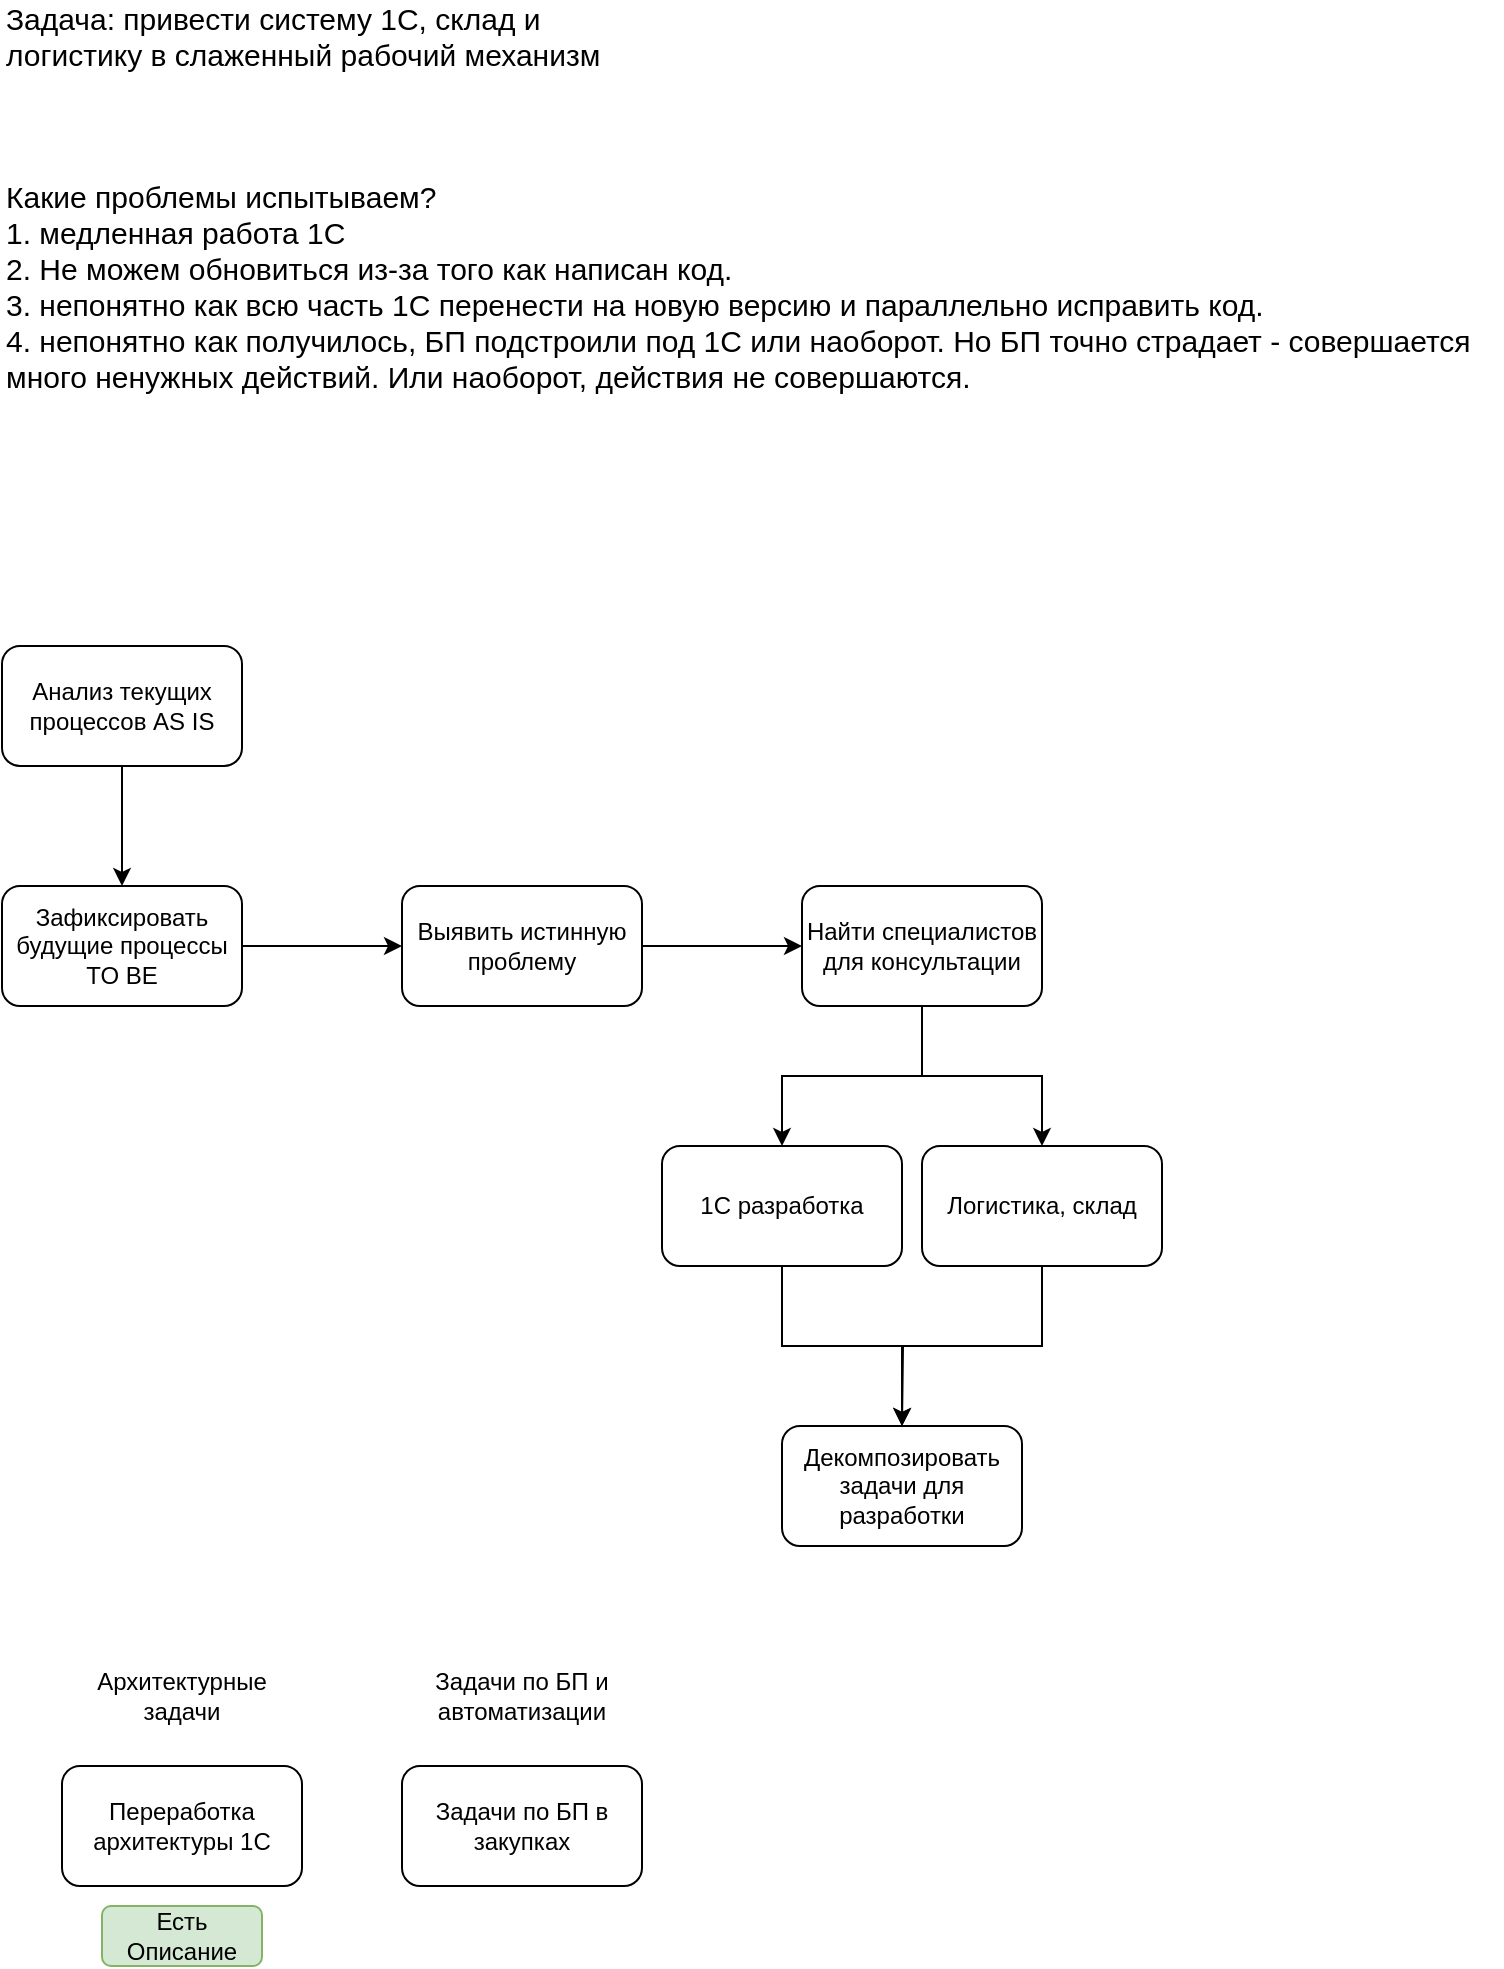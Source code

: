 <mxfile version="24.7.16">
  <diagram name="Страница — 1" id="-1IM5cx0t6x9WSvbNLhL">
    <mxGraphModel dx="1687" dy="976" grid="1" gridSize="10" guides="1" tooltips="1" connect="1" arrows="1" fold="1" page="1" pageScale="1" pageWidth="827" pageHeight="1169" math="0" shadow="0">
      <root>
        <mxCell id="0" />
        <mxCell id="1" parent="0" />
        <mxCell id="OoqZ8IV61jZ-zZDGYfF--1" value="Задача: привести систему 1С, склад и логистику в слаженный рабочий механизм" style="text;html=1;align=left;verticalAlign=middle;whiteSpace=wrap;rounded=0;fontSize=15;" vertex="1" parent="1">
          <mxGeometry x="50" y="40" width="330" height="30" as="geometry" />
        </mxCell>
        <mxCell id="OoqZ8IV61jZ-zZDGYfF--4" value="" style="edgeStyle=orthogonalEdgeStyle;rounded=0;orthogonalLoop=1;jettySize=auto;html=1;" edge="1" parent="1" source="OoqZ8IV61jZ-zZDGYfF--2" target="OoqZ8IV61jZ-zZDGYfF--3">
          <mxGeometry relative="1" as="geometry" />
        </mxCell>
        <mxCell id="OoqZ8IV61jZ-zZDGYfF--2" value="Анализ текущих процессов AS IS" style="rounded=1;whiteSpace=wrap;html=1;" vertex="1" parent="1">
          <mxGeometry x="50" y="360" width="120" height="60" as="geometry" />
        </mxCell>
        <mxCell id="OoqZ8IV61jZ-zZDGYfF--6" value="" style="edgeStyle=orthogonalEdgeStyle;rounded=0;orthogonalLoop=1;jettySize=auto;html=1;" edge="1" parent="1" source="OoqZ8IV61jZ-zZDGYfF--3" target="OoqZ8IV61jZ-zZDGYfF--5">
          <mxGeometry relative="1" as="geometry" />
        </mxCell>
        <mxCell id="OoqZ8IV61jZ-zZDGYfF--3" value="Зафиксировать будущие процессы TO BE" style="rounded=1;whiteSpace=wrap;html=1;" vertex="1" parent="1">
          <mxGeometry x="50" y="480" width="120" height="60" as="geometry" />
        </mxCell>
        <mxCell id="OoqZ8IV61jZ-zZDGYfF--8" value="" style="edgeStyle=orthogonalEdgeStyle;rounded=0;orthogonalLoop=1;jettySize=auto;html=1;" edge="1" parent="1" source="OoqZ8IV61jZ-zZDGYfF--5" target="OoqZ8IV61jZ-zZDGYfF--7">
          <mxGeometry relative="1" as="geometry" />
        </mxCell>
        <mxCell id="OoqZ8IV61jZ-zZDGYfF--5" value="Выявить истинную проблему" style="rounded=1;whiteSpace=wrap;html=1;" vertex="1" parent="1">
          <mxGeometry x="250" y="480" width="120" height="60" as="geometry" />
        </mxCell>
        <mxCell id="OoqZ8IV61jZ-zZDGYfF--10" value="" style="edgeStyle=orthogonalEdgeStyle;rounded=0;orthogonalLoop=1;jettySize=auto;html=1;" edge="1" parent="1" source="OoqZ8IV61jZ-zZDGYfF--7" target="OoqZ8IV61jZ-zZDGYfF--9">
          <mxGeometry relative="1" as="geometry" />
        </mxCell>
        <mxCell id="OoqZ8IV61jZ-zZDGYfF--13" value="" style="edgeStyle=orthogonalEdgeStyle;rounded=0;orthogonalLoop=1;jettySize=auto;html=1;" edge="1" parent="1" source="OoqZ8IV61jZ-zZDGYfF--7" target="OoqZ8IV61jZ-zZDGYfF--12">
          <mxGeometry relative="1" as="geometry" />
        </mxCell>
        <mxCell id="OoqZ8IV61jZ-zZDGYfF--7" value="Найти специалистов для консультации" style="rounded=1;whiteSpace=wrap;html=1;" vertex="1" parent="1">
          <mxGeometry x="450" y="480" width="120" height="60" as="geometry" />
        </mxCell>
        <mxCell id="OoqZ8IV61jZ-zZDGYfF--16" style="edgeStyle=orthogonalEdgeStyle;rounded=0;orthogonalLoop=1;jettySize=auto;html=1;entryX=0.5;entryY=0;entryDx=0;entryDy=0;" edge="1" parent="1" source="OoqZ8IV61jZ-zZDGYfF--9" target="OoqZ8IV61jZ-zZDGYfF--14">
          <mxGeometry relative="1" as="geometry" />
        </mxCell>
        <mxCell id="OoqZ8IV61jZ-zZDGYfF--9" value="1С разработка" style="rounded=1;whiteSpace=wrap;html=1;" vertex="1" parent="1">
          <mxGeometry x="380" y="610" width="120" height="60" as="geometry" />
        </mxCell>
        <mxCell id="OoqZ8IV61jZ-zZDGYfF--17" style="edgeStyle=orthogonalEdgeStyle;rounded=0;orthogonalLoop=1;jettySize=auto;html=1;exitX=0.5;exitY=1;exitDx=0;exitDy=0;" edge="1" parent="1" source="OoqZ8IV61jZ-zZDGYfF--12">
          <mxGeometry relative="1" as="geometry">
            <mxPoint x="500" y="750.0" as="targetPoint" />
          </mxGeometry>
        </mxCell>
        <mxCell id="OoqZ8IV61jZ-zZDGYfF--12" value="Логистика, склад" style="rounded=1;whiteSpace=wrap;html=1;" vertex="1" parent="1">
          <mxGeometry x="510" y="610" width="120" height="60" as="geometry" />
        </mxCell>
        <mxCell id="OoqZ8IV61jZ-zZDGYfF--14" value="Декомпозировать задачи для разработки" style="rounded=1;whiteSpace=wrap;html=1;" vertex="1" parent="1">
          <mxGeometry x="440" y="750" width="120" height="60" as="geometry" />
        </mxCell>
        <mxCell id="OoqZ8IV61jZ-zZDGYfF--27" value="Переработка архитектуры 1С" style="rounded=1;whiteSpace=wrap;html=1;" vertex="1" parent="1">
          <mxGeometry x="80" y="920" width="120" height="60" as="geometry" />
        </mxCell>
        <mxCell id="OoqZ8IV61jZ-zZDGYfF--28" value="Задачи по БП в закупках" style="rounded=1;whiteSpace=wrap;html=1;" vertex="1" parent="1">
          <mxGeometry x="250" y="920" width="120" height="60" as="geometry" />
        </mxCell>
        <mxCell id="OoqZ8IV61jZ-zZDGYfF--29" value="Архитектурные задачи" style="text;html=1;align=center;verticalAlign=middle;whiteSpace=wrap;rounded=0;" vertex="1" parent="1">
          <mxGeometry x="80" y="870" width="120" height="30" as="geometry" />
        </mxCell>
        <mxCell id="OoqZ8IV61jZ-zZDGYfF--30" value="Задачи по БП и автоматизации" style="text;html=1;align=center;verticalAlign=middle;whiteSpace=wrap;rounded=0;" vertex="1" parent="1">
          <mxGeometry x="250" y="870" width="120" height="30" as="geometry" />
        </mxCell>
        <mxCell id="OoqZ8IV61jZ-zZDGYfF--31" value="Есть Описание" style="rounded=1;whiteSpace=wrap;html=1;fillColor=#d5e8d4;strokeColor=#82b366;" vertex="1" parent="1">
          <mxGeometry x="100" y="990" width="80" height="30" as="geometry" />
        </mxCell>
        <mxCell id="OoqZ8IV61jZ-zZDGYfF--32" value="Какие проблемы испытываем?&lt;div&gt;1. медленная работа 1С&lt;/div&gt;&lt;div&gt;2. Не можем обновиться из-за того как написан код.&lt;/div&gt;&lt;div&gt;3. непонятно как всю часть 1С перенести на новую версию и параллельно исправить код.&lt;/div&gt;&lt;div&gt;4. непонятно как получилось, БП подстроили под 1С или наоборот. Но БП точно страдает - совершается много ненужных действий. Или наоборот, действия не совершаются.&lt;/div&gt;" style="text;html=1;align=left;verticalAlign=top;whiteSpace=wrap;rounded=0;fontSize=15;" vertex="1" parent="1">
          <mxGeometry x="50" y="120" width="750" height="180" as="geometry" />
        </mxCell>
      </root>
    </mxGraphModel>
  </diagram>
</mxfile>
